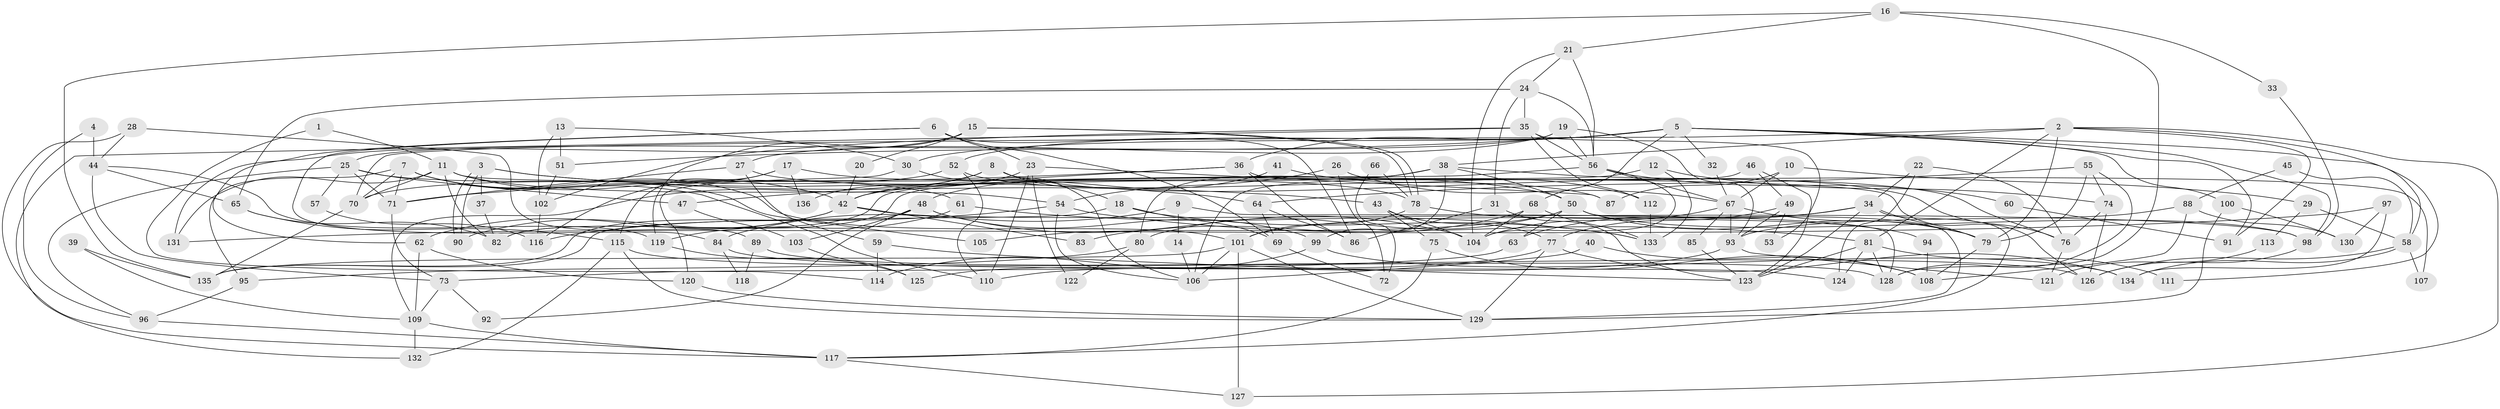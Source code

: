 // Generated by graph-tools (version 1.1) at 2025/02/03/09/25 03:02:12]
// undirected, 136 vertices, 272 edges
graph export_dot {
graph [start="1"]
  node [color=gray90,style=filled];
  1;
  2;
  3;
  4;
  5;
  6;
  7;
  8;
  9;
  10;
  11;
  12;
  13;
  14;
  15;
  16;
  17;
  18;
  19;
  20;
  21;
  22;
  23;
  24;
  25;
  26;
  27;
  28;
  29;
  30;
  31;
  32;
  33;
  34;
  35;
  36;
  37;
  38;
  39;
  40;
  41;
  42;
  43;
  44;
  45;
  46;
  47;
  48;
  49;
  50;
  51;
  52;
  53;
  54;
  55;
  56;
  57;
  58;
  59;
  60;
  61;
  62;
  63;
  64;
  65;
  66;
  67;
  68;
  69;
  70;
  71;
  72;
  73;
  74;
  75;
  76;
  77;
  78;
  79;
  80;
  81;
  82;
  83;
  84;
  85;
  86;
  87;
  88;
  89;
  90;
  91;
  92;
  93;
  94;
  95;
  96;
  97;
  98;
  99;
  100;
  101;
  102;
  103;
  104;
  105;
  106;
  107;
  108;
  109;
  110;
  111;
  112;
  113;
  114;
  115;
  116;
  117;
  118;
  119;
  120;
  121;
  122;
  123;
  124;
  125;
  126;
  127;
  128;
  129;
  130;
  131;
  132;
  133;
  134;
  135;
  136;
  1 -- 114;
  1 -- 11;
  2 -- 81;
  2 -- 79;
  2 -- 38;
  2 -- 70;
  2 -- 91;
  2 -- 111;
  2 -- 127;
  3 -- 90;
  3 -- 90;
  3 -- 64;
  3 -- 37;
  3 -- 43;
  4 -- 44;
  4 -- 96;
  5 -- 52;
  5 -- 98;
  5 -- 30;
  5 -- 32;
  5 -- 36;
  5 -- 51;
  5 -- 58;
  5 -- 68;
  5 -- 91;
  5 -- 100;
  6 -- 62;
  6 -- 23;
  6 -- 69;
  6 -- 84;
  6 -- 86;
  7 -- 70;
  7 -- 101;
  7 -- 71;
  7 -- 95;
  7 -- 105;
  7 -- 110;
  8 -- 109;
  8 -- 18;
  8 -- 76;
  8 -- 136;
  9 -- 84;
  9 -- 128;
  9 -- 14;
  10 -- 87;
  10 -- 67;
  10 -- 29;
  11 -- 70;
  11 -- 42;
  11 -- 54;
  11 -- 82;
  11 -- 126;
  11 -- 131;
  12 -- 133;
  12 -- 82;
  12 -- 74;
  13 -- 51;
  13 -- 30;
  13 -- 102;
  14 -- 106;
  15 -- 131;
  15 -- 78;
  15 -- 78;
  15 -- 20;
  15 -- 119;
  16 -- 128;
  16 -- 21;
  16 -- 33;
  16 -- 135;
  17 -- 115;
  17 -- 50;
  17 -- 116;
  17 -- 136;
  18 -- 69;
  18 -- 135;
  18 -- 133;
  19 -- 25;
  19 -- 56;
  19 -- 27;
  19 -- 93;
  20 -- 42;
  21 -- 24;
  21 -- 104;
  21 -- 56;
  22 -- 76;
  22 -- 34;
  22 -- 124;
  23 -- 110;
  23 -- 42;
  23 -- 87;
  23 -- 122;
  24 -- 65;
  24 -- 56;
  24 -- 31;
  24 -- 35;
  25 -- 71;
  25 -- 61;
  25 -- 47;
  25 -- 57;
  25 -- 96;
  26 -- 54;
  26 -- 67;
  26 -- 72;
  27 -- 78;
  27 -- 59;
  27 -- 71;
  28 -- 44;
  28 -- 117;
  28 -- 89;
  29 -- 58;
  29 -- 113;
  30 -- 106;
  30 -- 120;
  31 -- 86;
  31 -- 123;
  32 -- 67;
  33 -- 98;
  34 -- 117;
  34 -- 79;
  34 -- 63;
  34 -- 101;
  34 -- 123;
  35 -- 102;
  35 -- 53;
  35 -- 56;
  35 -- 112;
  35 -- 132;
  36 -- 71;
  36 -- 47;
  36 -- 86;
  36 -- 107;
  37 -- 82;
  38 -- 99;
  38 -- 42;
  38 -- 50;
  38 -- 76;
  38 -- 80;
  39 -- 109;
  39 -- 135;
  40 -- 106;
  40 -- 108;
  41 -- 112;
  41 -- 48;
  42 -- 98;
  42 -- 62;
  42 -- 83;
  42 -- 90;
  43 -- 104;
  43 -- 75;
  43 -- 77;
  44 -- 73;
  44 -- 65;
  44 -- 119;
  45 -- 88;
  45 -- 58;
  46 -- 123;
  46 -- 106;
  46 -- 49;
  47 -- 103;
  48 -- 104;
  48 -- 103;
  48 -- 92;
  48 -- 99;
  48 -- 135;
  49 -- 77;
  49 -- 53;
  49 -- 93;
  50 -- 80;
  50 -- 63;
  50 -- 79;
  50 -- 98;
  50 -- 105;
  50 -- 129;
  51 -- 102;
  52 -- 110;
  52 -- 70;
  52 -- 87;
  54 -- 81;
  54 -- 106;
  54 -- 116;
  55 -- 79;
  55 -- 74;
  55 -- 64;
  55 -- 128;
  56 -- 60;
  56 -- 67;
  56 -- 82;
  56 -- 104;
  57 -- 116;
  58 -- 126;
  58 -- 107;
  58 -- 134;
  59 -- 123;
  59 -- 114;
  60 -- 91;
  61 -- 133;
  61 -- 119;
  62 -- 120;
  62 -- 109;
  63 -- 73;
  64 -- 86;
  64 -- 69;
  65 -- 82;
  65 -- 115;
  66 -- 78;
  66 -- 72;
  67 -- 93;
  67 -- 79;
  67 -- 85;
  67 -- 104;
  68 -- 104;
  68 -- 83;
  68 -- 133;
  69 -- 72;
  70 -- 135;
  71 -- 73;
  73 -- 92;
  73 -- 109;
  74 -- 76;
  74 -- 126;
  75 -- 117;
  75 -- 108;
  76 -- 121;
  77 -- 129;
  77 -- 125;
  77 -- 134;
  78 -- 101;
  78 -- 94;
  79 -- 108;
  80 -- 95;
  80 -- 122;
  81 -- 123;
  81 -- 128;
  81 -- 111;
  81 -- 124;
  84 -- 124;
  84 -- 118;
  85 -- 123;
  88 -- 108;
  88 -- 93;
  88 -- 130;
  89 -- 126;
  89 -- 118;
  93 -- 110;
  93 -- 121;
  94 -- 108;
  95 -- 96;
  96 -- 117;
  97 -- 130;
  97 -- 134;
  97 -- 131;
  98 -- 126;
  99 -- 134;
  99 -- 114;
  100 -- 129;
  100 -- 130;
  101 -- 135;
  101 -- 106;
  101 -- 127;
  101 -- 129;
  102 -- 116;
  103 -- 125;
  109 -- 117;
  109 -- 132;
  112 -- 133;
  113 -- 121;
  115 -- 129;
  115 -- 132;
  115 -- 128;
  117 -- 127;
  119 -- 125;
  120 -- 129;
}
